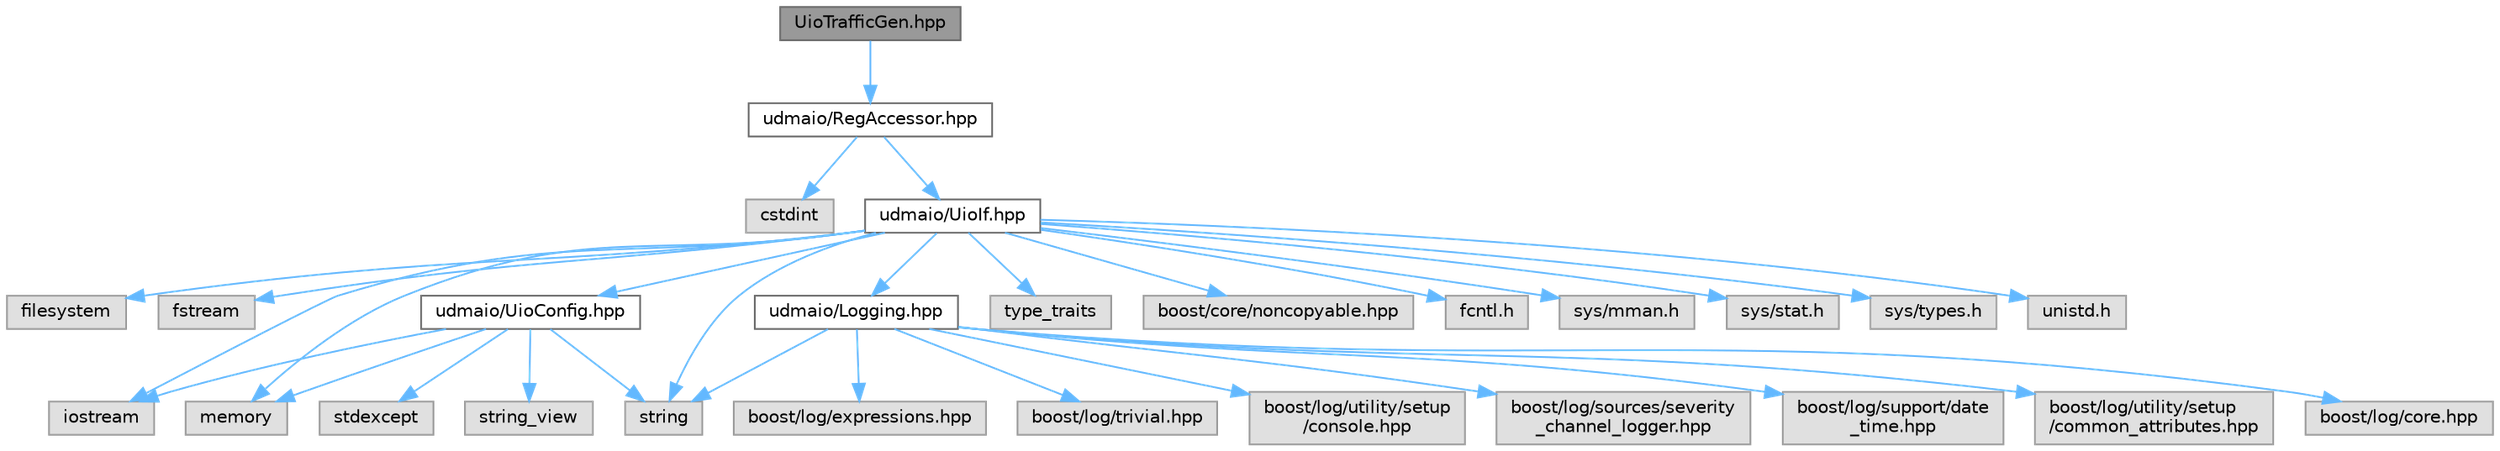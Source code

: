 digraph "UioTrafficGen.hpp"
{
 // INTERACTIVE_SVG=YES
 // LATEX_PDF_SIZE
  bgcolor="transparent";
  edge [fontname=Helvetica,fontsize=10,labelfontname=Helvetica,labelfontsize=10];
  node [fontname=Helvetica,fontsize=10,shape=box,height=0.2,width=0.4];
  Node1 [label="UioTrafficGen.hpp",height=0.2,width=0.4,color="gray40", fillcolor="grey60", style="filled", fontcolor="black",tooltip=" "];
  Node1 -> Node2 [color="steelblue1",style="solid"];
  Node2 [label="udmaio/RegAccessor.hpp",height=0.2,width=0.4,color="grey40", fillcolor="white", style="filled",URL="$_reg_accessor_8hpp.html",tooltip=" "];
  Node2 -> Node3 [color="steelblue1",style="solid"];
  Node3 [label="cstdint",height=0.2,width=0.4,color="grey60", fillcolor="#E0E0E0", style="filled",tooltip=" "];
  Node2 -> Node4 [color="steelblue1",style="solid"];
  Node4 [label="udmaio/UioIf.hpp",height=0.2,width=0.4,color="grey40", fillcolor="white", style="filled",URL="$_uio_if_8hpp.html",tooltip=" "];
  Node4 -> Node5 [color="steelblue1",style="solid"];
  Node5 [label="filesystem",height=0.2,width=0.4,color="grey60", fillcolor="#E0E0E0", style="filled",tooltip=" "];
  Node4 -> Node6 [color="steelblue1",style="solid"];
  Node6 [label="fstream",height=0.2,width=0.4,color="grey60", fillcolor="#E0E0E0", style="filled",tooltip=" "];
  Node4 -> Node7 [color="steelblue1",style="solid"];
  Node7 [label="iostream",height=0.2,width=0.4,color="grey60", fillcolor="#E0E0E0", style="filled",tooltip=" "];
  Node4 -> Node8 [color="steelblue1",style="solid"];
  Node8 [label="memory",height=0.2,width=0.4,color="grey60", fillcolor="#E0E0E0", style="filled",tooltip=" "];
  Node4 -> Node9 [color="steelblue1",style="solid"];
  Node9 [label="string",height=0.2,width=0.4,color="grey60", fillcolor="#E0E0E0", style="filled",tooltip=" "];
  Node4 -> Node10 [color="steelblue1",style="solid"];
  Node10 [label="type_traits",height=0.2,width=0.4,color="grey60", fillcolor="#E0E0E0", style="filled",tooltip=" "];
  Node4 -> Node11 [color="steelblue1",style="solid"];
  Node11 [label="boost/core/noncopyable.hpp",height=0.2,width=0.4,color="grey60", fillcolor="#E0E0E0", style="filled",tooltip=" "];
  Node4 -> Node12 [color="steelblue1",style="solid"];
  Node12 [label="fcntl.h",height=0.2,width=0.4,color="grey60", fillcolor="#E0E0E0", style="filled",tooltip=" "];
  Node4 -> Node13 [color="steelblue1",style="solid"];
  Node13 [label="sys/mman.h",height=0.2,width=0.4,color="grey60", fillcolor="#E0E0E0", style="filled",tooltip=" "];
  Node4 -> Node14 [color="steelblue1",style="solid"];
  Node14 [label="sys/stat.h",height=0.2,width=0.4,color="grey60", fillcolor="#E0E0E0", style="filled",tooltip=" "];
  Node4 -> Node15 [color="steelblue1",style="solid"];
  Node15 [label="sys/types.h",height=0.2,width=0.4,color="grey60", fillcolor="#E0E0E0", style="filled",tooltip=" "];
  Node4 -> Node16 [color="steelblue1",style="solid"];
  Node16 [label="unistd.h",height=0.2,width=0.4,color="grey60", fillcolor="#E0E0E0", style="filled",tooltip=" "];
  Node4 -> Node17 [color="steelblue1",style="solid"];
  Node17 [label="udmaio/Logging.hpp",height=0.2,width=0.4,color="grey40", fillcolor="white", style="filled",URL="$_logging_8hpp.html",tooltip=" "];
  Node17 -> Node9 [color="steelblue1",style="solid"];
  Node17 -> Node18 [color="steelblue1",style="solid"];
  Node18 [label="boost/log/core.hpp",height=0.2,width=0.4,color="grey60", fillcolor="#E0E0E0", style="filled",tooltip=" "];
  Node17 -> Node19 [color="steelblue1",style="solid"];
  Node19 [label="boost/log/expressions.hpp",height=0.2,width=0.4,color="grey60", fillcolor="#E0E0E0", style="filled",tooltip=" "];
  Node17 -> Node20 [color="steelblue1",style="solid"];
  Node20 [label="boost/log/trivial.hpp",height=0.2,width=0.4,color="grey60", fillcolor="#E0E0E0", style="filled",tooltip=" "];
  Node17 -> Node21 [color="steelblue1",style="solid"];
  Node21 [label="boost/log/utility/setup\l/console.hpp",height=0.2,width=0.4,color="grey60", fillcolor="#E0E0E0", style="filled",tooltip=" "];
  Node17 -> Node22 [color="steelblue1",style="solid"];
  Node22 [label="boost/log/sources/severity\l_channel_logger.hpp",height=0.2,width=0.4,color="grey60", fillcolor="#E0E0E0", style="filled",tooltip=" "];
  Node17 -> Node23 [color="steelblue1",style="solid"];
  Node23 [label="boost/log/support/date\l_time.hpp",height=0.2,width=0.4,color="grey60", fillcolor="#E0E0E0", style="filled",tooltip=" "];
  Node17 -> Node24 [color="steelblue1",style="solid"];
  Node24 [label="boost/log/utility/setup\l/common_attributes.hpp",height=0.2,width=0.4,color="grey60", fillcolor="#E0E0E0", style="filled",tooltip=" "];
  Node4 -> Node25 [color="steelblue1",style="solid"];
  Node25 [label="udmaio/UioConfig.hpp",height=0.2,width=0.4,color="grey40", fillcolor="white", style="filled",URL="$_uio_config_8hpp.html",tooltip=" "];
  Node25 -> Node7 [color="steelblue1",style="solid"];
  Node25 -> Node8 [color="steelblue1",style="solid"];
  Node25 -> Node26 [color="steelblue1",style="solid"];
  Node26 [label="stdexcept",height=0.2,width=0.4,color="grey60", fillcolor="#E0E0E0", style="filled",tooltip=" "];
  Node25 -> Node9 [color="steelblue1",style="solid"];
  Node25 -> Node27 [color="steelblue1",style="solid"];
  Node27 [label="string_view",height=0.2,width=0.4,color="grey60", fillcolor="#E0E0E0", style="filled",tooltip=" "];
}
